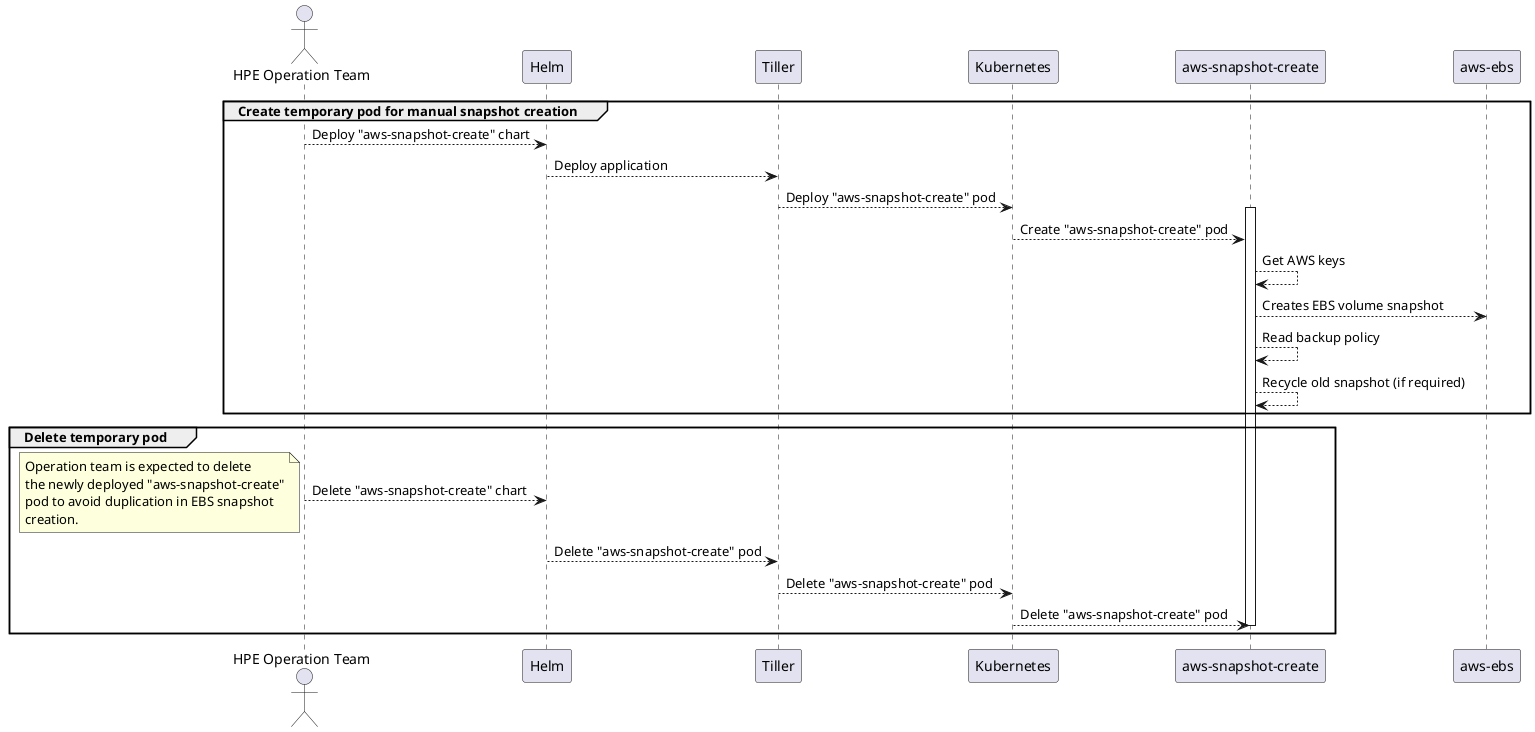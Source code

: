 @startuml

actor "HPE Operation Team"
participant "Helm"
participant "Tiller"
participant "Kubernetes"
participant "aws-snapshot-create"
participant "aws-ebs"

group Create temporary pod for manual snapshot creation
"HPE Operation Team" --> Helm: Deploy "aws-snapshot-create" chart
Helm --> Tiller: Deploy application
Tiller --> Kubernetes : Deploy "aws-snapshot-create" pod
activate "aws-snapshot-create"
Kubernetes  --> "aws-snapshot-create": Create "aws-snapshot-create" pod
"aws-snapshot-create" --> "aws-snapshot-create": Get AWS keys
"aws-snapshot-create" --> "aws-ebs": Creates EBS volume snapshot
"aws-snapshot-create" --> "aws-snapshot-create": Read backup policy
"aws-snapshot-create" --> "aws-snapshot-create": Recycle old snapshot (if required)
end group

group Delete temporary pod
"HPE Operation Team" --> Helm: Delete "aws-snapshot-create" chart
note left
  Operation team is expected to delete
  the newly deployed "aws-snapshot-create"
  pod to avoid duplication in EBS snapshot
  creation.
end note
Helm --> Tiller: Delete "aws-snapshot-create" pod
Tiller --> Kubernetes : Delete "aws-snapshot-create" pod
Kubernetes  --> "aws-snapshot-create": Delete "aws-snapshot-create" pod
deactivate "aws-snapshot-create"
end group

@enduml